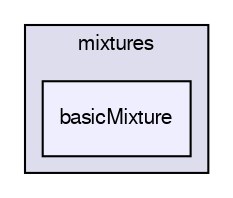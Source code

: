 digraph "src/thermophysicalModels/basic/mixtures/basicMixture" {
  bgcolor=transparent;
  compound=true
  node [ fontsize="10", fontname="FreeSans"];
  edge [ labelfontsize="10", labelfontname="FreeSans"];
  subgraph clusterdir_98749f5e88c1d31322c3eea5d7103a03 {
    graph [ bgcolor="#ddddee", pencolor="black", label="mixtures" fontname="FreeSans", fontsize="10", URL="dir_98749f5e88c1d31322c3eea5d7103a03.html"]
  dir_fa5c8182df0b02b1a59debe313363759 [shape=box, label="basicMixture", style="filled", fillcolor="#eeeeff", pencolor="black", URL="dir_fa5c8182df0b02b1a59debe313363759.html"];
  }
}
